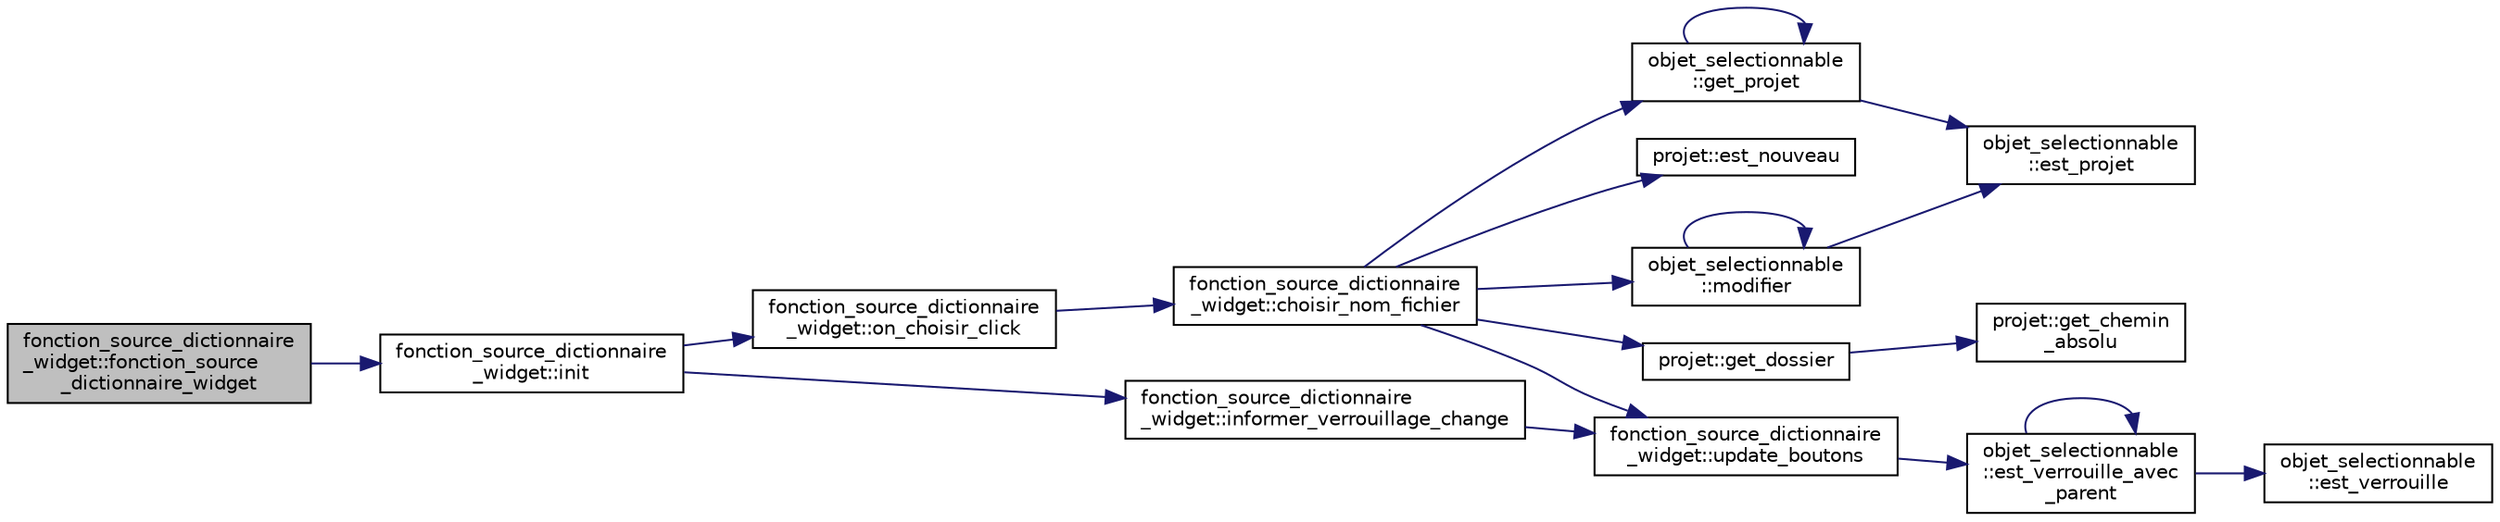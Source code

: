 digraph "fonction_source_dictionnaire_widget::fonction_source_dictionnaire_widget"
{
  edge [fontname="Helvetica",fontsize="10",labelfontname="Helvetica",labelfontsize="10"];
  node [fontname="Helvetica",fontsize="10",shape=record];
  rankdir="LR";
  Node0 [label="fonction_source_dictionnaire\l_widget::fonction_source\l_dictionnaire_widget",height=0.2,width=0.4,color="black", fillcolor="grey75", style="filled", fontcolor="black"];
  Node0 -> Node1 [color="midnightblue",fontsize="10",style="solid",fontname="Helvetica"];
  Node1 [label="fonction_source_dictionnaire\l_widget::init",height=0.2,width=0.4,color="black", fillcolor="white", style="filled",URL="$classfonction__source__dictionnaire__widget.html#a1db1f85e9bb40a6e0b6d88ad50f729f3",tooltip="Initialise le composant. "];
  Node1 -> Node2 [color="midnightblue",fontsize="10",style="solid",fontname="Helvetica"];
  Node2 [label="fonction_source_dictionnaire\l_widget::on_choisir_click",height=0.2,width=0.4,color="black", fillcolor="white", style="filled",URL="$classfonction__source__dictionnaire__widget.html#acf1b36f459ea8d9975433f20168221d8",tooltip="Fonction appelée lors d&#39;une demande de choix de nom de fichier. "];
  Node2 -> Node3 [color="midnightblue",fontsize="10",style="solid",fontname="Helvetica"];
  Node3 [label="fonction_source_dictionnaire\l_widget::choisir_nom_fichier",height=0.2,width=0.4,color="black", fillcolor="white", style="filled",URL="$classfonction__source__dictionnaire__widget.html#a387f0f5b29ab76a4b8f6da4c28fa71d5",tooltip="Choisi un nom de fichier. "];
  Node3 -> Node4 [color="midnightblue",fontsize="10",style="solid",fontname="Helvetica"];
  Node4 [label="objet_selectionnable\l::get_projet",height=0.2,width=0.4,color="black", fillcolor="white", style="filled",URL="$classobjet__selectionnable.html#ab48a75e720955aebe27f720dfaa5e78e",tooltip="Retourne le projet contenant l&#39;objet sélectionnable. "];
  Node4 -> Node5 [color="midnightblue",fontsize="10",style="solid",fontname="Helvetica"];
  Node5 [label="objet_selectionnable\l::est_projet",height=0.2,width=0.4,color="black", fillcolor="white", style="filled",URL="$classobjet__selectionnable.html#a49ea1a29523e46f099896477a2b43eaa",tooltip="Indique si l&#39;objet est un projet. "];
  Node4 -> Node4 [color="midnightblue",fontsize="10",style="solid",fontname="Helvetica"];
  Node3 -> Node6 [color="midnightblue",fontsize="10",style="solid",fontname="Helvetica"];
  Node6 [label="projet::est_nouveau",height=0.2,width=0.4,color="black", fillcolor="white", style="filled",URL="$classprojet.html#a5ec26ee61a91af62a268bb85263d6a30",tooltip="Indique si le projet est nouveau. "];
  Node3 -> Node7 [color="midnightblue",fontsize="10",style="solid",fontname="Helvetica"];
  Node7 [label="projet::get_dossier",height=0.2,width=0.4,color="black", fillcolor="white", style="filled",URL="$classprojet.html#a090c95e58831875cf4e81928c1d75b7e",tooltip="Retourne le dossier du projet. "];
  Node7 -> Node8 [color="midnightblue",fontsize="10",style="solid",fontname="Helvetica"];
  Node8 [label="projet::get_chemin\l_absolu",height=0.2,width=0.4,color="black", fillcolor="white", style="filled",URL="$classprojet.html#aefa5df1c78bc74bedfa8c845524d9e3e",tooltip="Retourne le chemin absolu du fichier du projet. "];
  Node3 -> Node9 [color="midnightblue",fontsize="10",style="solid",fontname="Helvetica"];
  Node9 [label="fonction_source_dictionnaire\l_widget::update_boutons",height=0.2,width=0.4,color="black", fillcolor="white", style="filled",URL="$classfonction__source__dictionnaire__widget.html#affb7defcec57ca6f4035c138340b86cd",tooltip="Met à jour l&#39;ensemble des boutons. "];
  Node9 -> Node10 [color="midnightblue",fontsize="10",style="solid",fontname="Helvetica"];
  Node10 [label="objet_selectionnable\l::est_verrouille_avec\l_parent",height=0.2,width=0.4,color="black", fillcolor="white", style="filled",URL="$classobjet__selectionnable.html#a001c4584a6430689f478544ec560fb7e",tooltip="Indique si l&#39;objet est verrouillé en considérant également ses parents. "];
  Node10 -> Node11 [color="midnightblue",fontsize="10",style="solid",fontname="Helvetica"];
  Node11 [label="objet_selectionnable\l::est_verrouille",height=0.2,width=0.4,color="black", fillcolor="white", style="filled",URL="$classobjet__selectionnable.html#ae9c29950b9e5b582338ac659ecc3e3d6",tooltip="Indique si l&#39;objet est vérrouillé, i.e. non éditable. "];
  Node10 -> Node10 [color="midnightblue",fontsize="10",style="solid",fontname="Helvetica"];
  Node3 -> Node12 [color="midnightblue",fontsize="10",style="solid",fontname="Helvetica"];
  Node12 [label="objet_selectionnable\l::modifier",height=0.2,width=0.4,color="black", fillcolor="white", style="filled",URL="$classobjet__selectionnable.html#a9f76b8e89231a79c3fc840af874bd868",tooltip="Modifie l&#39;objet. "];
  Node12 -> Node5 [color="midnightblue",fontsize="10",style="solid",fontname="Helvetica"];
  Node12 -> Node12 [color="midnightblue",fontsize="10",style="solid",fontname="Helvetica"];
  Node1 -> Node13 [color="midnightblue",fontsize="10",style="solid",fontname="Helvetica"];
  Node13 [label="fonction_source_dictionnaire\l_widget::informer_verrouillage_change",height=0.2,width=0.4,color="black", fillcolor="white", style="filled",URL="$classfonction__source__dictionnaire__widget.html#ac6bd206b0fe919954a9993aff16631a7",tooltip="Fonction appelée lorsque l&#39;état de verrouillage de la fonction associée change. "];
  Node13 -> Node9 [color="midnightblue",fontsize="10",style="solid",fontname="Helvetica"];
}
